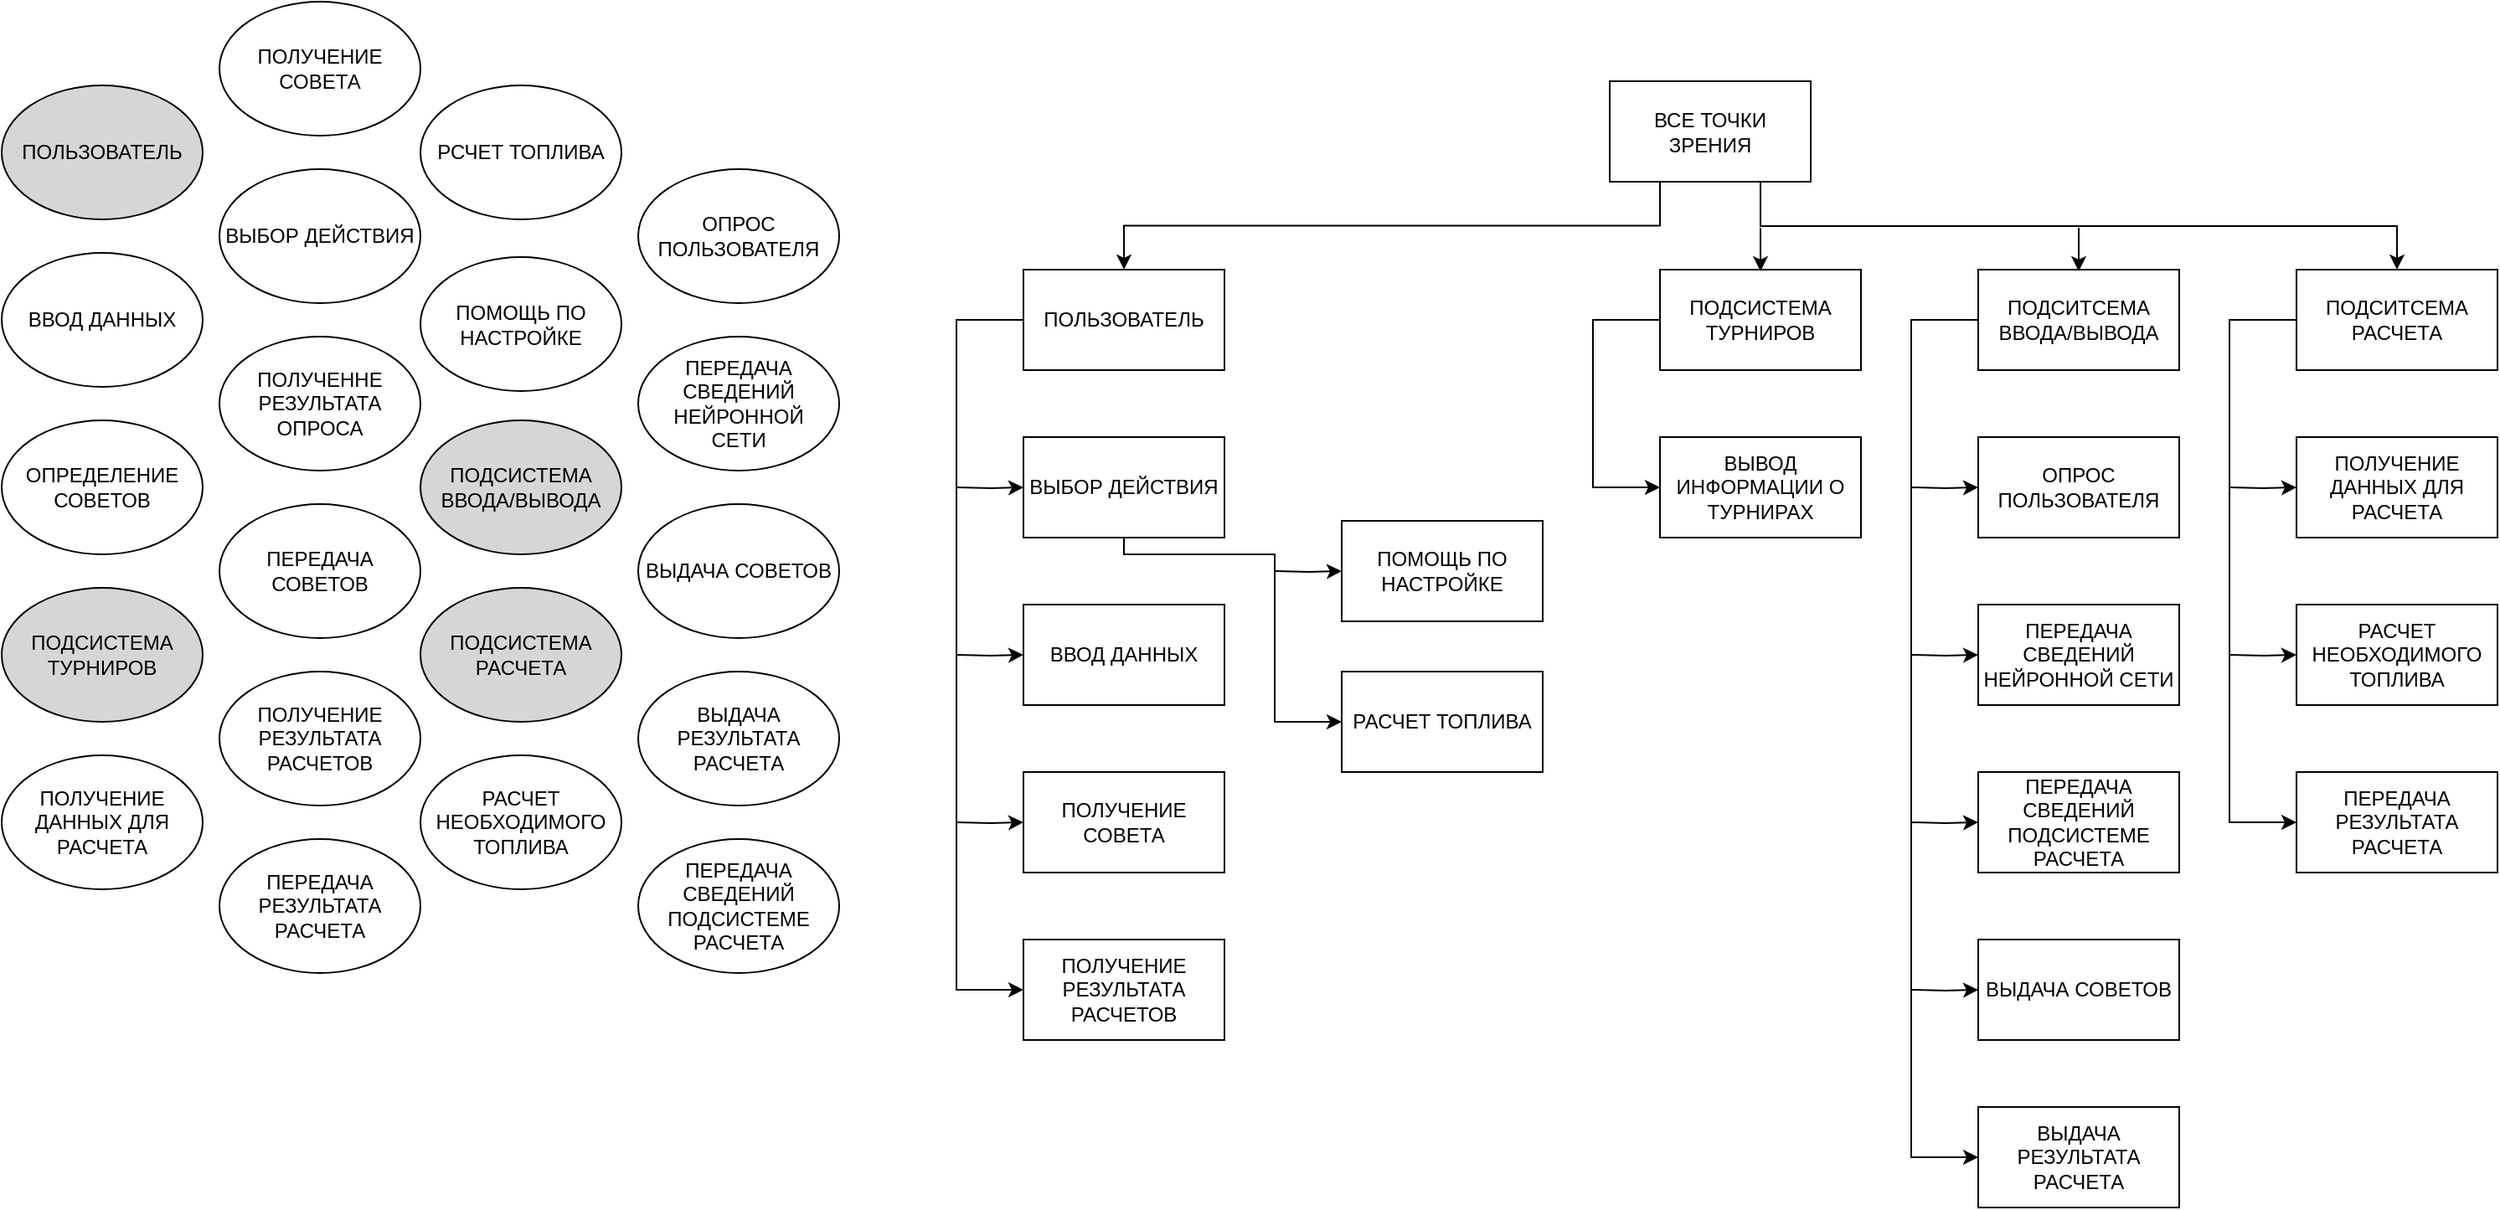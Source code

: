 <mxfile version="22.0.0" type="device">
  <diagram id="TuDBTTLMynAMiFMbj3Yt" name="Страница 1">
    <mxGraphModel dx="1626" dy="759" grid="1" gridSize="10" guides="1" tooltips="1" connect="1" arrows="1" fold="1" page="1" pageScale="1" pageWidth="1654" pageHeight="1169" math="0" shadow="0">
      <root>
        <mxCell id="0" />
        <mxCell id="1" parent="0" />
        <mxCell id="CMbZ5KPM9oWGSI_43Ekd-1" value="ПОЛЬЗОВАТЕЛЬ" style="ellipse;whiteSpace=wrap;html=1;fillColor=#D6D6D6;" parent="1" vertex="1">
          <mxGeometry x="80" y="60" width="120" height="80" as="geometry" />
        </mxCell>
        <mxCell id="CMbZ5KPM9oWGSI_43Ekd-2" value="ПОДСИСТЕМА ТУРНИРОВ" style="ellipse;whiteSpace=wrap;html=1;fillColor=#D6D6D6;" parent="1" vertex="1">
          <mxGeometry x="80" y="360" width="120" height="80" as="geometry" />
        </mxCell>
        <mxCell id="CMbZ5KPM9oWGSI_43Ekd-3" value="ВВОД ДАННЫХ" style="ellipse;whiteSpace=wrap;html=1;fillColor=#FFFFFF;" parent="1" vertex="1">
          <mxGeometry x="80" y="160" width="120" height="80" as="geometry" />
        </mxCell>
        <mxCell id="CMbZ5KPM9oWGSI_43Ekd-4" value="ОПРЕДЕЛЕНИЕ СОВЕТОВ" style="ellipse;whiteSpace=wrap;html=1;fillColor=#FFFFFF;" parent="1" vertex="1">
          <mxGeometry x="80" y="260" width="120" height="80" as="geometry" />
        </mxCell>
        <mxCell id="CMbZ5KPM9oWGSI_43Ekd-5" value="ПЕРЕДАЧА СОВЕТОВ" style="ellipse;whiteSpace=wrap;html=1;fillColor=#FFFFFF;" parent="1" vertex="1">
          <mxGeometry x="210" y="310" width="120" height="80" as="geometry" />
        </mxCell>
        <mxCell id="CMbZ5KPM9oWGSI_43Ekd-6" value="ВЫБОР ДЕЙСТВИЯ" style="ellipse;whiteSpace=wrap;html=1;fillColor=#FFFFFF;" parent="1" vertex="1">
          <mxGeometry x="210" y="110" width="120" height="80" as="geometry" />
        </mxCell>
        <mxCell id="CMbZ5KPM9oWGSI_43Ekd-9" style="edgeStyle=orthogonalEdgeStyle;rounded=0;orthogonalLoop=1;jettySize=auto;html=1;exitX=0.25;exitY=1;exitDx=0;exitDy=0;entryX=0.5;entryY=0;entryDx=0;entryDy=0;" parent="1" source="CMbZ5KPM9oWGSI_43Ekd-7" target="CMbZ5KPM9oWGSI_43Ekd-8" edge="1">
          <mxGeometry relative="1" as="geometry" />
        </mxCell>
        <mxCell id="CMbZ5KPM9oWGSI_43Ekd-19" style="edgeStyle=orthogonalEdgeStyle;rounded=0;orthogonalLoop=1;jettySize=auto;html=1;exitX=0.75;exitY=1;exitDx=0;exitDy=0;entryX=0.5;entryY=0;entryDx=0;entryDy=0;startArrow=none;startFill=0;" parent="1" source="CMbZ5KPM9oWGSI_43Ekd-7" target="CMbZ5KPM9oWGSI_43Ekd-47" edge="1">
          <mxGeometry relative="1" as="geometry">
            <mxPoint x="1700" y="170.0" as="targetPoint" />
            <Array as="points">
              <mxPoint x="1130" y="144" />
              <mxPoint x="1510" y="144" />
            </Array>
          </mxGeometry>
        </mxCell>
        <mxCell id="CMbZ5KPM9oWGSI_43Ekd-7" value="ВСЕ ТОЧКИ ЗРЕНИЯ" style="rounded=0;whiteSpace=wrap;html=1;fillColor=#FFFFFF;" parent="1" vertex="1">
          <mxGeometry x="1040" y="57.5" width="120" height="60" as="geometry" />
        </mxCell>
        <mxCell id="CMbZ5KPM9oWGSI_43Ekd-12" style="edgeStyle=orthogonalEdgeStyle;rounded=0;orthogonalLoop=1;jettySize=auto;html=1;exitX=0;exitY=0.5;exitDx=0;exitDy=0;entryX=0;entryY=0.5;entryDx=0;entryDy=0;" parent="1" source="CMbZ5KPM9oWGSI_43Ekd-8" target="CMbZ5KPM9oWGSI_43Ekd-60" edge="1">
          <mxGeometry relative="1" as="geometry">
            <Array as="points">
              <mxPoint x="650" y="200" />
              <mxPoint x="650" y="600" />
            </Array>
          </mxGeometry>
        </mxCell>
        <mxCell id="CMbZ5KPM9oWGSI_43Ekd-8" value="ПОЛЬЗОВАТЕЛЬ" style="rounded=0;whiteSpace=wrap;html=1;fillColor=#FFFFFF;" parent="1" vertex="1">
          <mxGeometry x="690" y="170" width="120" height="60" as="geometry" />
        </mxCell>
        <mxCell id="CMbZ5KPM9oWGSI_43Ekd-10" value="ВВОД ДАННЫХ" style="rounded=0;whiteSpace=wrap;html=1;fillColor=#FFFFFF;" parent="1" vertex="1">
          <mxGeometry x="690" y="370" width="120" height="60" as="geometry" />
        </mxCell>
        <mxCell id="CMbZ5KPM9oWGSI_43Ekd-13" style="edgeStyle=orthogonalEdgeStyle;rounded=0;orthogonalLoop=1;jettySize=auto;html=1;startArrow=none;startFill=0;entryX=0;entryY=0.5;entryDx=0;entryDy=0;" parent="1" target="CMbZ5KPM9oWGSI_43Ekd-11" edge="1">
          <mxGeometry relative="1" as="geometry">
            <mxPoint x="650" y="300.333" as="targetPoint" />
            <mxPoint x="650" y="300" as="sourcePoint" />
          </mxGeometry>
        </mxCell>
        <mxCell id="CMbZ5KPM9oWGSI_43Ekd-35" style="edgeStyle=orthogonalEdgeStyle;rounded=0;orthogonalLoop=1;jettySize=auto;html=1;exitX=0.5;exitY=1;exitDx=0;exitDy=0;entryX=0;entryY=0.5;entryDx=0;entryDy=0;startArrow=none;startFill=0;" parent="1" source="CMbZ5KPM9oWGSI_43Ekd-11" target="CMbZ5KPM9oWGSI_43Ekd-36" edge="1">
          <mxGeometry relative="1" as="geometry">
            <Array as="points">
              <mxPoint x="750" y="340" />
              <mxPoint x="840" y="340" />
              <mxPoint x="840" y="440" />
            </Array>
          </mxGeometry>
        </mxCell>
        <mxCell id="CMbZ5KPM9oWGSI_43Ekd-11" value="ВЫБОР ДЕЙСТВИЯ" style="rounded=0;whiteSpace=wrap;html=1;fillColor=#FFFFFF;" parent="1" vertex="1">
          <mxGeometry x="690" y="270" width="120" height="60" as="geometry" />
        </mxCell>
        <mxCell id="CMbZ5KPM9oWGSI_43Ekd-14" style="edgeStyle=orthogonalEdgeStyle;rounded=0;orthogonalLoop=1;jettySize=auto;html=1;exitX=0;exitY=0.5;exitDx=0;exitDy=0;entryX=0;entryY=0.5;entryDx=0;entryDy=0;" parent="1" source="CMbZ5KPM9oWGSI_43Ekd-15" target="CMbZ5KPM9oWGSI_43Ekd-18" edge="1">
          <mxGeometry relative="1" as="geometry">
            <Array as="points">
              <mxPoint x="1030" y="200" />
              <mxPoint x="1030" y="300" />
            </Array>
            <mxPoint x="1070" y="500" as="targetPoint" />
          </mxGeometry>
        </mxCell>
        <mxCell id="CMbZ5KPM9oWGSI_43Ekd-15" value="ПОДСИСТЕМА ТУРНИРОВ" style="rounded=0;whiteSpace=wrap;html=1;fillColor=#FFFFFF;" parent="1" vertex="1">
          <mxGeometry x="1070" y="170" width="120" height="60" as="geometry" />
        </mxCell>
        <mxCell id="CMbZ5KPM9oWGSI_43Ekd-18" value="ВЫВОД ИНФОРМАЦИИ О ТУРНИРАХ" style="rounded=0;whiteSpace=wrap;html=1;fillColor=#FFFFFF;" parent="1" vertex="1">
          <mxGeometry x="1070" y="270" width="120" height="60" as="geometry" />
        </mxCell>
        <mxCell id="CMbZ5KPM9oWGSI_43Ekd-20" value="ПОЛУЧЕНИЕ СОВЕТА" style="ellipse;whiteSpace=wrap;html=1;fillColor=#FFFFFF;" parent="1" vertex="1">
          <mxGeometry x="210" y="10" width="120" height="80" as="geometry" />
        </mxCell>
        <mxCell id="CMbZ5KPM9oWGSI_43Ekd-21" value="ПОЛУЧЕНИЕ СОВЕТА" style="rounded=0;whiteSpace=wrap;html=1;fillColor=#FFFFFF;" parent="1" vertex="1">
          <mxGeometry x="690" y="470" width="120" height="60" as="geometry" />
        </mxCell>
        <mxCell id="CMbZ5KPM9oWGSI_43Ekd-22" style="edgeStyle=orthogonalEdgeStyle;rounded=0;orthogonalLoop=1;jettySize=auto;html=1;startArrow=none;startFill=0;entryX=0;entryY=0.5;entryDx=0;entryDy=0;" parent="1" edge="1">
          <mxGeometry relative="1" as="geometry">
            <mxPoint x="690" y="400" as="targetPoint" />
            <mxPoint x="650" y="400" as="sourcePoint" />
          </mxGeometry>
        </mxCell>
        <mxCell id="CMbZ5KPM9oWGSI_43Ekd-23" value="ПОЛУЧЕННЕ РЕЗУЛЬТАТА ОПРОСА" style="ellipse;whiteSpace=wrap;html=1;fillColor=#FFFFFF;" parent="1" vertex="1">
          <mxGeometry x="210" y="210" width="120" height="80" as="geometry" />
        </mxCell>
        <mxCell id="CMbZ5KPM9oWGSI_43Ekd-26" value="РСЧЕТ ТОПЛИВА" style="ellipse;whiteSpace=wrap;html=1;fillColor=#FFFFFF;" parent="1" vertex="1">
          <mxGeometry x="330" y="60" width="120" height="80" as="geometry" />
        </mxCell>
        <mxCell id="CMbZ5KPM9oWGSI_43Ekd-27" value="ПОМОЩЬ ПО НАСТРОЙКЕ" style="ellipse;whiteSpace=wrap;html=1;fillColor=#FFFFFF;" parent="1" vertex="1">
          <mxGeometry x="330" y="162.5" width="120" height="80" as="geometry" />
        </mxCell>
        <mxCell id="CMbZ5KPM9oWGSI_43Ekd-29" value="ПОДСИСТЕМА РАСЧЕТА" style="ellipse;whiteSpace=wrap;html=1;fillColor=#D6D6D6;" parent="1" vertex="1">
          <mxGeometry x="330" y="360" width="120" height="80" as="geometry" />
        </mxCell>
        <mxCell id="CMbZ5KPM9oWGSI_43Ekd-30" value="ПОДСИСТЕМА ВВОДА/ВЫВОДА" style="ellipse;whiteSpace=wrap;html=1;fillColor=#D6D6D6;" parent="1" vertex="1">
          <mxGeometry x="330" y="260" width="120" height="80" as="geometry" />
        </mxCell>
        <mxCell id="CMbZ5KPM9oWGSI_43Ekd-31" value="ОПРОС ПОЛЬЗОВАТЕЛЯ" style="ellipse;whiteSpace=wrap;html=1;fillColor=#FFFFFF;" parent="1" vertex="1">
          <mxGeometry x="460" y="110" width="120" height="80" as="geometry" />
        </mxCell>
        <mxCell id="CMbZ5KPM9oWGSI_43Ekd-32" value="ПЕРЕДАЧА СВЕДЕНИЙ НЕЙРОННОЙ&lt;br&gt;СЕТИ" style="ellipse;whiteSpace=wrap;html=1;fillColor=#FFFFFF;" parent="1" vertex="1">
          <mxGeometry x="460" y="210" width="120" height="80" as="geometry" />
        </mxCell>
        <mxCell id="CMbZ5KPM9oWGSI_43Ekd-34" value="ПОМОЩЬ ПО НАСТРОЙКЕ" style="rounded=0;whiteSpace=wrap;html=1;fillColor=#FFFFFF;fontStyle=0" parent="1" vertex="1">
          <mxGeometry x="880" y="320" width="120" height="60" as="geometry" />
        </mxCell>
        <mxCell id="CMbZ5KPM9oWGSI_43Ekd-36" value="РАСЧЕТ ТОПЛИВА" style="rounded=0;whiteSpace=wrap;html=1;fillColor=#FFFFFF;fontStyle=0" parent="1" vertex="1">
          <mxGeometry x="880" y="410" width="120" height="60" as="geometry" />
        </mxCell>
        <mxCell id="CMbZ5KPM9oWGSI_43Ekd-38" style="edgeStyle=orthogonalEdgeStyle;rounded=0;orthogonalLoop=1;jettySize=auto;html=1;startArrow=none;startFill=0;entryX=0;entryY=0.5;entryDx=0;entryDy=0;" parent="1" edge="1">
          <mxGeometry relative="1" as="geometry">
            <mxPoint x="880" y="350.0" as="targetPoint" />
            <mxPoint x="840" y="350.0" as="sourcePoint" />
          </mxGeometry>
        </mxCell>
        <mxCell id="CMbZ5KPM9oWGSI_43Ekd-42" style="edgeStyle=orthogonalEdgeStyle;rounded=0;orthogonalLoop=1;jettySize=auto;html=1;exitX=0;exitY=0.5;exitDx=0;exitDy=0;startArrow=none;startFill=0;" parent="1" source="CMbZ5KPM9oWGSI_43Ekd-39" edge="1">
          <mxGeometry relative="1" as="geometry">
            <mxPoint x="1260" y="700" as="targetPoint" />
            <Array as="points">
              <mxPoint x="1220" y="200" />
              <mxPoint x="1220" y="700" />
            </Array>
          </mxGeometry>
        </mxCell>
        <mxCell id="CMbZ5KPM9oWGSI_43Ekd-39" value="ПОДСИТСЕМА ВВОДА/ВЫВОДА" style="rounded=0;whiteSpace=wrap;html=1;fillColor=#FFFFFF;" parent="1" vertex="1">
          <mxGeometry x="1260" y="170" width="120" height="60" as="geometry" />
        </mxCell>
        <mxCell id="CMbZ5KPM9oWGSI_43Ekd-40" style="edgeStyle=orthogonalEdgeStyle;rounded=0;orthogonalLoop=1;jettySize=auto;html=1;startArrow=none;startFill=0;entryX=0.5;entryY=0;entryDx=0;entryDy=0;" parent="1" edge="1">
          <mxGeometry relative="1" as="geometry">
            <mxPoint x="1130.0" y="171" as="targetPoint" />
            <mxPoint x="1130" y="145" as="sourcePoint" />
          </mxGeometry>
        </mxCell>
        <mxCell id="CMbZ5KPM9oWGSI_43Ekd-41" value="ОПРОС ПОЛЬЗОВАТЕЛЯ" style="rounded=0;whiteSpace=wrap;html=1;fillColor=#FFFFFF;" parent="1" vertex="1">
          <mxGeometry x="1260" y="270" width="120" height="60" as="geometry" />
        </mxCell>
        <mxCell id="CMbZ5KPM9oWGSI_43Ekd-43" value="ПЕРЕДАЧА СВЕДЕНИЙ НЕЙРОННОЙ СЕТИ" style="rounded=0;whiteSpace=wrap;html=1;fillColor=#FFFFFF;" parent="1" vertex="1">
          <mxGeometry x="1260" y="370" width="120" height="60" as="geometry" />
        </mxCell>
        <mxCell id="CMbZ5KPM9oWGSI_43Ekd-45" value="ПЕРЕДАЧА СВЕДЕНИЙ ПОДСИСТЕМЕ РАСЧЕТА" style="rounded=0;whiteSpace=wrap;html=1;fillColor=#FFFFFF;" parent="1" vertex="1">
          <mxGeometry x="1260" y="470" width="120" height="60" as="geometry" />
        </mxCell>
        <mxCell id="CMbZ5KPM9oWGSI_43Ekd-56" style="edgeStyle=orthogonalEdgeStyle;rounded=0;orthogonalLoop=1;jettySize=auto;html=1;exitX=0;exitY=0.5;exitDx=0;exitDy=0;entryX=0;entryY=0.5;entryDx=0;entryDy=0;startArrow=none;startFill=0;" parent="1" source="CMbZ5KPM9oWGSI_43Ekd-47" target="CMbZ5KPM9oWGSI_43Ekd-55" edge="1">
          <mxGeometry relative="1" as="geometry">
            <Array as="points">
              <mxPoint x="1410" y="200" />
              <mxPoint x="1410" y="500" />
            </Array>
          </mxGeometry>
        </mxCell>
        <mxCell id="CMbZ5KPM9oWGSI_43Ekd-47" value="ПОДСИТСЕМА РАСЧЕТА" style="rounded=0;whiteSpace=wrap;html=1;fillColor=#FFFFFF;" parent="1" vertex="1">
          <mxGeometry x="1450" y="170" width="120" height="60" as="geometry" />
        </mxCell>
        <mxCell id="CMbZ5KPM9oWGSI_43Ekd-48" style="edgeStyle=orthogonalEdgeStyle;rounded=0;orthogonalLoop=1;jettySize=auto;html=1;startArrow=none;startFill=0;entryX=0.5;entryY=0;entryDx=0;entryDy=0;" parent="1" edge="1">
          <mxGeometry relative="1" as="geometry">
            <mxPoint x="1320.0" y="171" as="targetPoint" />
            <mxPoint x="1320.0" y="145" as="sourcePoint" />
          </mxGeometry>
        </mxCell>
        <mxCell id="CMbZ5KPM9oWGSI_43Ekd-51" style="edgeStyle=orthogonalEdgeStyle;rounded=0;orthogonalLoop=1;jettySize=auto;html=1;startArrow=none;startFill=0;entryX=0;entryY=0.5;entryDx=0;entryDy=0;" parent="1" edge="1">
          <mxGeometry relative="1" as="geometry">
            <mxPoint x="1260.0" y="400" as="targetPoint" />
            <mxPoint x="1220.0" y="400" as="sourcePoint" />
          </mxGeometry>
        </mxCell>
        <mxCell id="CMbZ5KPM9oWGSI_43Ekd-52" style="edgeStyle=orthogonalEdgeStyle;rounded=0;orthogonalLoop=1;jettySize=auto;html=1;startArrow=none;startFill=0;entryX=0;entryY=0.5;entryDx=0;entryDy=0;" parent="1" edge="1">
          <mxGeometry relative="1" as="geometry">
            <mxPoint x="1260.0" y="300" as="targetPoint" />
            <mxPoint x="1220.0" y="300" as="sourcePoint" />
          </mxGeometry>
        </mxCell>
        <mxCell id="CMbZ5KPM9oWGSI_43Ekd-53" value="ПОЛУЧЕНИЕ ДАННЫХ ДЛЯ РАСЧЕТА" style="rounded=0;whiteSpace=wrap;html=1;fillColor=#FFFFFF;" parent="1" vertex="1">
          <mxGeometry x="1450" y="270" width="120" height="60" as="geometry" />
        </mxCell>
        <mxCell id="CMbZ5KPM9oWGSI_43Ekd-54" value="РАСЧЕТ НЕОБХОДИМОГО ТОПЛИВА" style="rounded=0;whiteSpace=wrap;html=1;fillColor=#FFFFFF;" parent="1" vertex="1">
          <mxGeometry x="1450" y="370" width="120" height="60" as="geometry" />
        </mxCell>
        <mxCell id="CMbZ5KPM9oWGSI_43Ekd-55" value="ПЕРЕДАЧА&lt;br&gt;РЕЗУЛЬТАТА РАСЧЕТА" style="rounded=0;whiteSpace=wrap;html=1;fillColor=#FFFFFF;" parent="1" vertex="1">
          <mxGeometry x="1450" y="470" width="120" height="60" as="geometry" />
        </mxCell>
        <mxCell id="CMbZ5KPM9oWGSI_43Ekd-57" style="edgeStyle=orthogonalEdgeStyle;rounded=0;orthogonalLoop=1;jettySize=auto;html=1;startArrow=none;startFill=0;entryX=0;entryY=0.5;entryDx=0;entryDy=0;" parent="1" edge="1">
          <mxGeometry relative="1" as="geometry">
            <mxPoint x="1450" y="300" as="targetPoint" />
            <mxPoint x="1410" y="300" as="sourcePoint" />
          </mxGeometry>
        </mxCell>
        <mxCell id="CMbZ5KPM9oWGSI_43Ekd-58" style="edgeStyle=orthogonalEdgeStyle;rounded=0;orthogonalLoop=1;jettySize=auto;html=1;startArrow=none;startFill=0;entryX=0;entryY=0.5;entryDx=0;entryDy=0;" parent="1" edge="1">
          <mxGeometry relative="1" as="geometry">
            <mxPoint x="1450" y="400" as="targetPoint" />
            <mxPoint x="1410" y="400" as="sourcePoint" />
          </mxGeometry>
        </mxCell>
        <mxCell id="CMbZ5KPM9oWGSI_43Ekd-60" value="ПОЛУЧЕНИЕ РЕЗУЛЬТАТА РАСЧЕТОВ" style="rounded=0;whiteSpace=wrap;html=1;fillColor=#FFFFFF;" parent="1" vertex="1">
          <mxGeometry x="690" y="570" width="120" height="60" as="geometry" />
        </mxCell>
        <mxCell id="CMbZ5KPM9oWGSI_43Ekd-61" style="edgeStyle=orthogonalEdgeStyle;rounded=0;orthogonalLoop=1;jettySize=auto;html=1;startArrow=none;startFill=0;entryX=0;entryY=0.5;entryDx=0;entryDy=0;" parent="1" edge="1">
          <mxGeometry relative="1" as="geometry">
            <mxPoint x="690.0" y="500" as="targetPoint" />
            <mxPoint x="650.0" y="500" as="sourcePoint" />
          </mxGeometry>
        </mxCell>
        <mxCell id="CMbZ5KPM9oWGSI_43Ekd-63" value="ВЫДАЧА СОВЕТОВ" style="rounded=0;whiteSpace=wrap;html=1;fillColor=#FFFFFF;" parent="1" vertex="1">
          <mxGeometry x="1260" y="570" width="120" height="60" as="geometry" />
        </mxCell>
        <mxCell id="CMbZ5KPM9oWGSI_43Ekd-64" value="ВЫДАЧА РЕЗУЛЬТАТА РАСЧЕТА" style="rounded=0;whiteSpace=wrap;html=1;fillColor=#FFFFFF;" parent="1" vertex="1">
          <mxGeometry x="1260" y="670" width="120" height="60" as="geometry" />
        </mxCell>
        <mxCell id="CMbZ5KPM9oWGSI_43Ekd-65" style="edgeStyle=orthogonalEdgeStyle;rounded=0;orthogonalLoop=1;jettySize=auto;html=1;startArrow=none;startFill=0;entryX=0;entryY=0.5;entryDx=0;entryDy=0;" parent="1" edge="1">
          <mxGeometry relative="1" as="geometry">
            <mxPoint x="1260" y="500" as="targetPoint" />
            <mxPoint x="1220.0" y="500" as="sourcePoint" />
          </mxGeometry>
        </mxCell>
        <mxCell id="CMbZ5KPM9oWGSI_43Ekd-66" style="edgeStyle=orthogonalEdgeStyle;rounded=0;orthogonalLoop=1;jettySize=auto;html=1;startArrow=none;startFill=0;entryX=0;entryY=0.5;entryDx=0;entryDy=0;" parent="1" edge="1">
          <mxGeometry relative="1" as="geometry">
            <mxPoint x="1260" y="600" as="targetPoint" />
            <mxPoint x="1220.0" y="600" as="sourcePoint" />
          </mxGeometry>
        </mxCell>
        <mxCell id="CMbZ5KPM9oWGSI_43Ekd-67" value="ПОЛУЧЕНИЕ РЕЗУЛЬТАТА РАСЧЕТОВ" style="ellipse;whiteSpace=wrap;html=1;fillColor=#FFFFFF;" parent="1" vertex="1">
          <mxGeometry x="210" y="410" width="120" height="80" as="geometry" />
        </mxCell>
        <mxCell id="CMbZ5KPM9oWGSI_43Ekd-68" value="ВЫДАЧА СОВЕТОВ" style="ellipse;whiteSpace=wrap;html=1;fillColor=#FFFFFF;" parent="1" vertex="1">
          <mxGeometry x="460" y="310" width="120" height="80" as="geometry" />
        </mxCell>
        <mxCell id="CMbZ5KPM9oWGSI_43Ekd-69" value="ВЫДАЧА РЕЗУЛЬТАТА РАСЧЕТА" style="ellipse;whiteSpace=wrap;html=1;fillColor=#FFFFFF;" parent="1" vertex="1">
          <mxGeometry x="460" y="410" width="120" height="80" as="geometry" />
        </mxCell>
        <mxCell id="CMbZ5KPM9oWGSI_43Ekd-70" value="ПОЛУЧЕНИЕ ДАННЫХ ДЛЯ РАСЧЕТА" style="ellipse;whiteSpace=wrap;html=1;fillColor=#FFFFFF;" parent="1" vertex="1">
          <mxGeometry x="80" y="460" width="120" height="80" as="geometry" />
        </mxCell>
        <mxCell id="CMbZ5KPM9oWGSI_43Ekd-71" value="РАСЧЕТ НЕОБХОДИМОГО ТОПЛИВА" style="ellipse;whiteSpace=wrap;html=1;fillColor=#FFFFFF;" parent="1" vertex="1">
          <mxGeometry x="330" y="460" width="120" height="80" as="geometry" />
        </mxCell>
        <mxCell id="CMbZ5KPM9oWGSI_43Ekd-72" value="ПЕРЕДАЧА РЕЗУЛЬТАТА РАСЧЕТА" style="ellipse;whiteSpace=wrap;html=1;fillColor=#FFFFFF;" parent="1" vertex="1">
          <mxGeometry x="210" y="510" width="120" height="80" as="geometry" />
        </mxCell>
        <mxCell id="CMbZ5KPM9oWGSI_43Ekd-73" value="ПЕРЕДАЧА СВЕДЕНИЙ ПОДСИСТЕМЕ РАСЧЕТА" style="ellipse;whiteSpace=wrap;html=1;fillColor=#FFFFFF;" parent="1" vertex="1">
          <mxGeometry x="460" y="510" width="120" height="80" as="geometry" />
        </mxCell>
      </root>
    </mxGraphModel>
  </diagram>
</mxfile>
